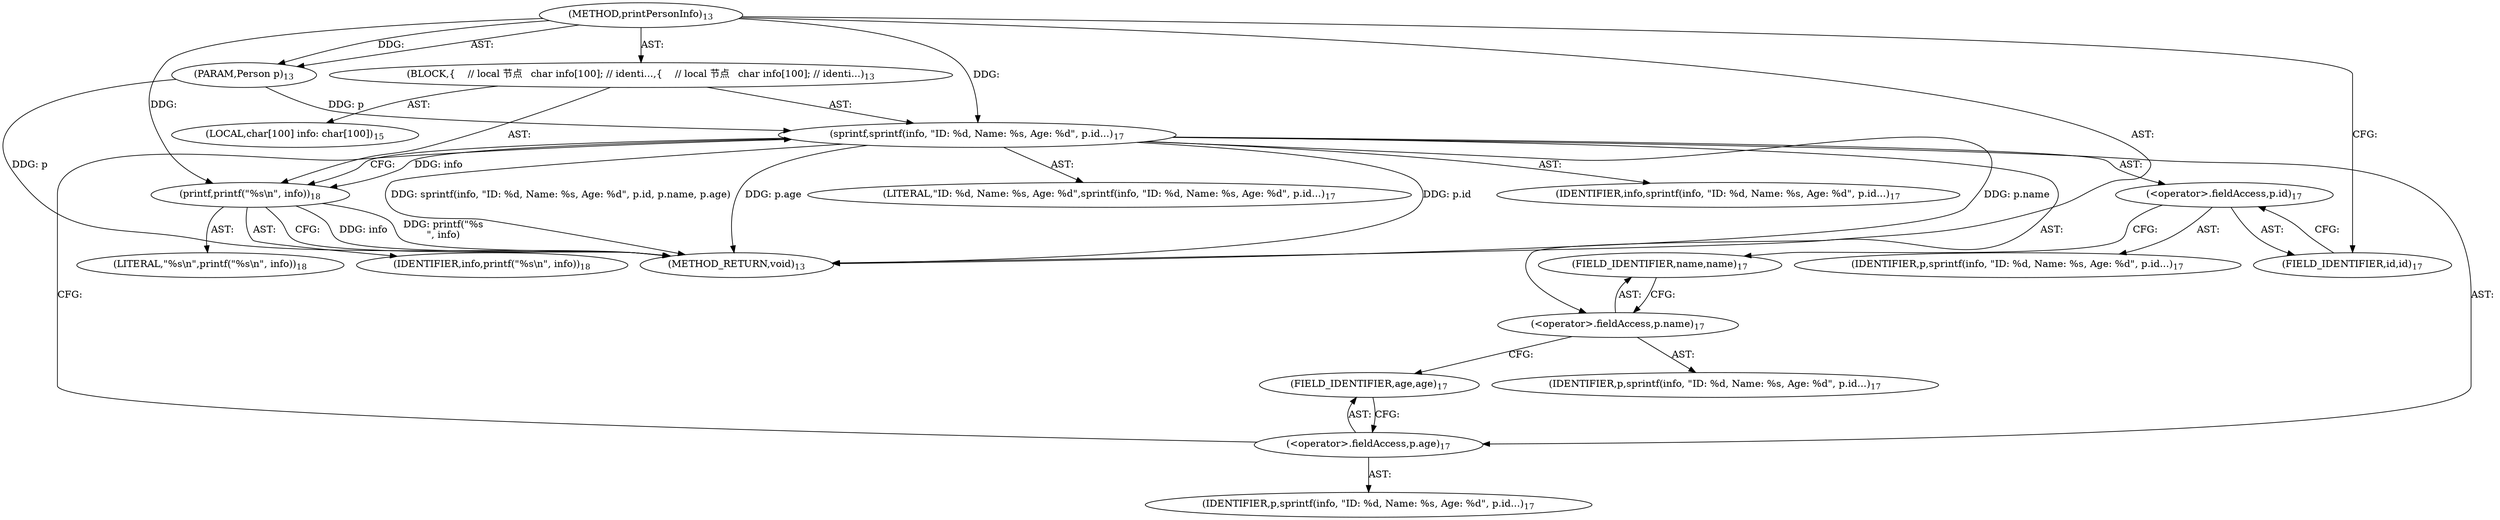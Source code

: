 digraph "printPersonInfo" {  
"23" [label = <(METHOD,printPersonInfo)<SUB>13</SUB>> ]
"24" [label = <(PARAM,Person p)<SUB>13</SUB>> ]
"25" [label = <(BLOCK,{
    // local 节点
    char info[100]; // identi...,{
    // local 节点
    char info[100]; // identi...)<SUB>13</SUB>> ]
"26" [label = <(LOCAL,char[100] info: char[100])<SUB>15</SUB>> ]
"27" [label = <(sprintf,sprintf(info, &quot;ID: %d, Name: %s, Age: %d&quot;, p.id...)<SUB>17</SUB>> ]
"28" [label = <(IDENTIFIER,info,sprintf(info, &quot;ID: %d, Name: %s, Age: %d&quot;, p.id...)<SUB>17</SUB>> ]
"29" [label = <(LITERAL,&quot;ID: %d, Name: %s, Age: %d&quot;,sprintf(info, &quot;ID: %d, Name: %s, Age: %d&quot;, p.id...)<SUB>17</SUB>> ]
"30" [label = <(&lt;operator&gt;.fieldAccess,p.id)<SUB>17</SUB>> ]
"31" [label = <(IDENTIFIER,p,sprintf(info, &quot;ID: %d, Name: %s, Age: %d&quot;, p.id...)<SUB>17</SUB>> ]
"32" [label = <(FIELD_IDENTIFIER,id,id)<SUB>17</SUB>> ]
"33" [label = <(&lt;operator&gt;.fieldAccess,p.name)<SUB>17</SUB>> ]
"34" [label = <(IDENTIFIER,p,sprintf(info, &quot;ID: %d, Name: %s, Age: %d&quot;, p.id...)<SUB>17</SUB>> ]
"35" [label = <(FIELD_IDENTIFIER,name,name)<SUB>17</SUB>> ]
"36" [label = <(&lt;operator&gt;.fieldAccess,p.age)<SUB>17</SUB>> ]
"37" [label = <(IDENTIFIER,p,sprintf(info, &quot;ID: %d, Name: %s, Age: %d&quot;, p.id...)<SUB>17</SUB>> ]
"38" [label = <(FIELD_IDENTIFIER,age,age)<SUB>17</SUB>> ]
"39" [label = <(printf,printf(&quot;%s\n&quot;, info))<SUB>18</SUB>> ]
"40" [label = <(LITERAL,&quot;%s\n&quot;,printf(&quot;%s\n&quot;, info))<SUB>18</SUB>> ]
"41" [label = <(IDENTIFIER,info,printf(&quot;%s\n&quot;, info))<SUB>18</SUB>> ]
"42" [label = <(METHOD_RETURN,void)<SUB>13</SUB>> ]
  "23" -> "24"  [ label = "AST: "] 
  "23" -> "25"  [ label = "AST: "] 
  "23" -> "42"  [ label = "AST: "] 
  "25" -> "26"  [ label = "AST: "] 
  "25" -> "27"  [ label = "AST: "] 
  "25" -> "39"  [ label = "AST: "] 
  "27" -> "28"  [ label = "AST: "] 
  "27" -> "29"  [ label = "AST: "] 
  "27" -> "30"  [ label = "AST: "] 
  "27" -> "33"  [ label = "AST: "] 
  "27" -> "36"  [ label = "AST: "] 
  "30" -> "31"  [ label = "AST: "] 
  "30" -> "32"  [ label = "AST: "] 
  "33" -> "34"  [ label = "AST: "] 
  "33" -> "35"  [ label = "AST: "] 
  "36" -> "37"  [ label = "AST: "] 
  "36" -> "38"  [ label = "AST: "] 
  "39" -> "40"  [ label = "AST: "] 
  "39" -> "41"  [ label = "AST: "] 
  "27" -> "39"  [ label = "CFG: "] 
  "39" -> "42"  [ label = "CFG: "] 
  "30" -> "35"  [ label = "CFG: "] 
  "33" -> "38"  [ label = "CFG: "] 
  "36" -> "27"  [ label = "CFG: "] 
  "32" -> "30"  [ label = "CFG: "] 
  "35" -> "33"  [ label = "CFG: "] 
  "38" -> "36"  [ label = "CFG: "] 
  "23" -> "32"  [ label = "CFG: "] 
  "24" -> "42"  [ label = "DDG: p"] 
  "27" -> "42"  [ label = "DDG: p.id"] 
  "27" -> "42"  [ label = "DDG: p.name"] 
  "27" -> "42"  [ label = "DDG: p.age"] 
  "27" -> "42"  [ label = "DDG: sprintf(info, &quot;ID: %d, Name: %s, Age: %d&quot;, p.id, p.name, p.age)"] 
  "39" -> "42"  [ label = "DDG: info"] 
  "39" -> "42"  [ label = "DDG: printf(&quot;%s\n&quot;, info)"] 
  "23" -> "24"  [ label = "DDG: "] 
  "23" -> "27"  [ label = "DDG: "] 
  "24" -> "27"  [ label = "DDG: p"] 
  "23" -> "39"  [ label = "DDG: "] 
  "27" -> "39"  [ label = "DDG: info"] 
}
